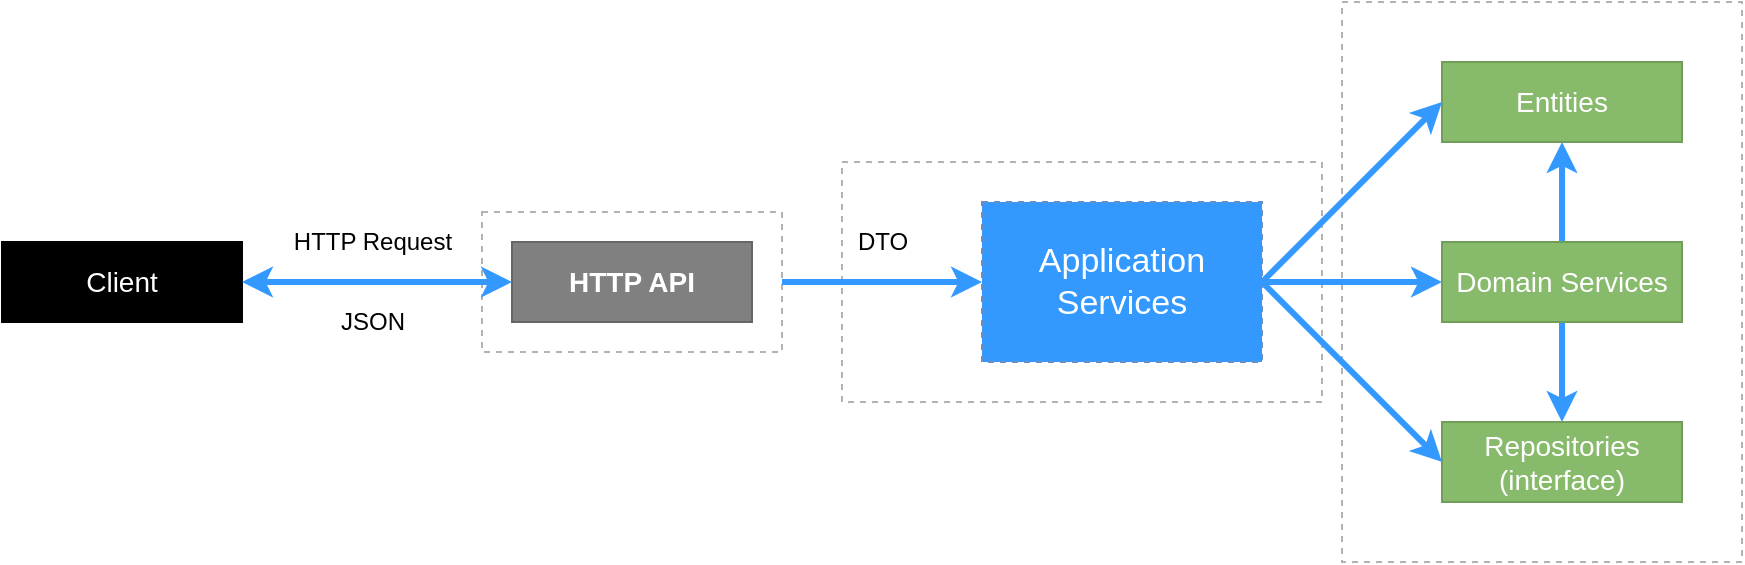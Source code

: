 <mxfile version="14.8.0" type="device"><diagram id="HjxUD3pHS30aLHF-n_BO" name="Page-1"><mxGraphModel dx="1185" dy="614" grid="1" gridSize="10" guides="1" tooltips="1" connect="1" arrows="1" fold="1" page="1" pageScale="1" pageWidth="827" pageHeight="1169" math="0" shadow="0"><root><mxCell id="0"/><mxCell id="1" parent="0"/><mxCell id="W3cR4Hiy0uSAinWmSLjm-1" value="Client" style="rounded=0;whiteSpace=wrap;html=1;fillColor=#000000;fontColor=#FFFFFF;fontSize=14;fontStyle=0" vertex="1" parent="1"><mxGeometry x="80" y="200" width="120" height="40" as="geometry"/></mxCell><mxCell id="W3cR4Hiy0uSAinWmSLjm-2" value="" style="rounded=0;whiteSpace=wrap;html=1;fontSize=14;dashed=1;strokeColor=#B3B3B3;" vertex="1" parent="1"><mxGeometry x="320" y="185" width="150" height="70" as="geometry"/></mxCell><mxCell id="W3cR4Hiy0uSAinWmSLjm-4" value="HTTP API" style="rounded=0;whiteSpace=wrap;html=1;fontSize=14;strokeColor=#666666;fontStyle=1;fontColor=#FFFFFF;fillColor=#808080;" vertex="1" parent="1"><mxGeometry x="335" y="200" width="120" height="40" as="geometry"/></mxCell><mxCell id="W3cR4Hiy0uSAinWmSLjm-5" value="" style="rounded=0;whiteSpace=wrap;html=1;fontSize=14;dashed=1;strokeColor=#B3B3B3;" vertex="1" parent="1"><mxGeometry x="500" y="160" width="240" height="120" as="geometry"/></mxCell><mxCell id="W3cR4Hiy0uSAinWmSLjm-6" value="Application &lt;br style=&quot;font-size: 17px;&quot;&gt;Services" style="rounded=0;whiteSpace=wrap;html=1;dashed=1;fontSize=17;strokeColor=#6c8ebf;fillColor=#3399FF;fontStyle=0;fontColor=#FFFFFF;" vertex="1" parent="1"><mxGeometry x="570" y="180" width="140" height="80" as="geometry"/></mxCell><mxCell id="W3cR4Hiy0uSAinWmSLjm-7" value="" style="rounded=0;whiteSpace=wrap;html=1;fontSize=14;dashed=1;strokeColor=#B3B3B3;" vertex="1" parent="1"><mxGeometry x="750" y="80" width="200" height="280" as="geometry"/></mxCell><mxCell id="W3cR4Hiy0uSAinWmSLjm-9" value="Entities" style="rounded=0;whiteSpace=wrap;html=1;fontSize=14;fontStyle=0;strokeColor=#739E5A;fillColor=#87BA6A;fontColor=#FFFFFF;" vertex="1" parent="1"><mxGeometry x="800" y="110" width="120" height="40" as="geometry"/></mxCell><mxCell id="W3cR4Hiy0uSAinWmSLjm-22" style="edgeStyle=none;rounded=0;orthogonalLoop=1;jettySize=auto;html=1;exitX=0.5;exitY=0;exitDx=0;exitDy=0;entryX=0.5;entryY=1;entryDx=0;entryDy=0;fontSize=12;fontColor=#000000;strokeColor=#3399FF;strokeWidth=3;" edge="1" parent="1" source="W3cR4Hiy0uSAinWmSLjm-10" target="W3cR4Hiy0uSAinWmSLjm-9"><mxGeometry relative="1" as="geometry"/></mxCell><mxCell id="W3cR4Hiy0uSAinWmSLjm-23" style="edgeStyle=none;rounded=0;orthogonalLoop=1;jettySize=auto;html=1;exitX=0.5;exitY=1;exitDx=0;exitDy=0;fontSize=12;fontColor=#000000;strokeColor=#3399FF;strokeWidth=3;" edge="1" parent="1" source="W3cR4Hiy0uSAinWmSLjm-10" target="W3cR4Hiy0uSAinWmSLjm-11"><mxGeometry relative="1" as="geometry"/></mxCell><mxCell id="W3cR4Hiy0uSAinWmSLjm-10" value="Domain Services" style="rounded=0;whiteSpace=wrap;html=1;fontSize=14;fontStyle=0;strokeColor=#739E5A;fillColor=#87BA6A;fontColor=#FFFFFF;" vertex="1" parent="1"><mxGeometry x="800" y="200" width="120" height="40" as="geometry"/></mxCell><mxCell id="W3cR4Hiy0uSAinWmSLjm-11" value="Repositories&lt;br&gt;(interface)" style="rounded=0;whiteSpace=wrap;html=1;fontSize=14;fontStyle=0;strokeColor=#739E5A;fillColor=#87BA6A;fontColor=#FFFFFF;" vertex="1" parent="1"><mxGeometry x="800" y="290" width="120" height="40" as="geometry"/></mxCell><mxCell id="W3cR4Hiy0uSAinWmSLjm-12" value="" style="endArrow=classic;startArrow=classic;html=1;fontSize=17;fontColor=#FFFFFF;exitX=1;exitY=0.5;exitDx=0;exitDy=0;entryX=0;entryY=0.5;entryDx=0;entryDy=0;strokeColor=#3399FF;strokeWidth=3;" edge="1" parent="1" source="W3cR4Hiy0uSAinWmSLjm-1" target="W3cR4Hiy0uSAinWmSLjm-4"><mxGeometry width="50" height="50" relative="1" as="geometry"><mxPoint x="570" y="380" as="sourcePoint"/><mxPoint x="620" y="330" as="targetPoint"/></mxGeometry></mxCell><mxCell id="W3cR4Hiy0uSAinWmSLjm-13" value="HTTP Request" style="text;html=1;align=center;verticalAlign=middle;resizable=0;points=[];autosize=1;strokeColor=none;fontSize=12;" vertex="1" parent="1"><mxGeometry x="220" y="190" width="90" height="20" as="geometry"/></mxCell><mxCell id="W3cR4Hiy0uSAinWmSLjm-14" value="JSON" style="text;html=1;align=center;verticalAlign=middle;resizable=0;points=[];autosize=1;strokeColor=none;fontSize=12;" vertex="1" parent="1"><mxGeometry x="240" y="230" width="50" height="20" as="geometry"/></mxCell><mxCell id="W3cR4Hiy0uSAinWmSLjm-15" value="" style="endArrow=classic;html=1;fontSize=12;fontColor=#000000;strokeColor=#3399FF;exitX=1;exitY=0.5;exitDx=0;exitDy=0;entryX=0;entryY=0.5;entryDx=0;entryDy=0;strokeWidth=3;" edge="1" parent="1" source="W3cR4Hiy0uSAinWmSLjm-2" target="W3cR4Hiy0uSAinWmSLjm-6"><mxGeometry width="50" height="50" relative="1" as="geometry"><mxPoint x="510" y="370" as="sourcePoint"/><mxPoint x="560" y="320" as="targetPoint"/></mxGeometry></mxCell><mxCell id="W3cR4Hiy0uSAinWmSLjm-16" value="DTO" style="text;html=1;align=center;verticalAlign=middle;resizable=0;points=[];autosize=1;strokeColor=none;fontSize=12;" vertex="1" parent="1"><mxGeometry x="500" y="190" width="40" height="20" as="geometry"/></mxCell><mxCell id="W3cR4Hiy0uSAinWmSLjm-19" value="" style="endArrow=classic;html=1;fontSize=12;fontColor=#000000;strokeColor=#3399FF;exitX=1;exitY=0.5;exitDx=0;exitDy=0;entryX=0;entryY=0.5;entryDx=0;entryDy=0;strokeWidth=3;" edge="1" parent="1" source="W3cR4Hiy0uSAinWmSLjm-6" target="W3cR4Hiy0uSAinWmSLjm-9"><mxGeometry width="50" height="50" relative="1" as="geometry"><mxPoint x="440" y="229" as="sourcePoint"/><mxPoint x="560" y="229" as="targetPoint"/></mxGeometry></mxCell><mxCell id="W3cR4Hiy0uSAinWmSLjm-20" value="" style="endArrow=classic;html=1;fontSize=12;fontColor=#000000;strokeColor=#3399FF;exitX=1;exitY=0.5;exitDx=0;exitDy=0;entryX=0;entryY=0.5;entryDx=0;entryDy=0;strokeWidth=3;" edge="1" parent="1" source="W3cR4Hiy0uSAinWmSLjm-6" target="W3cR4Hiy0uSAinWmSLjm-10"><mxGeometry width="50" height="50" relative="1" as="geometry"><mxPoint x="700" y="229" as="sourcePoint"/><mxPoint x="890" y="170" as="targetPoint"/></mxGeometry></mxCell><mxCell id="W3cR4Hiy0uSAinWmSLjm-21" value="" style="endArrow=classic;html=1;fontSize=12;fontColor=#000000;strokeColor=#3399FF;exitX=1;exitY=0.5;exitDx=0;exitDy=0;entryX=0;entryY=0.5;entryDx=0;entryDy=0;strokeWidth=3;" edge="1" parent="1" source="W3cR4Hiy0uSAinWmSLjm-6" target="W3cR4Hiy0uSAinWmSLjm-11"><mxGeometry width="50" height="50" relative="1" as="geometry"><mxPoint x="700" y="229" as="sourcePoint"/><mxPoint x="890" y="230" as="targetPoint"/></mxGeometry></mxCell></root></mxGraphModel></diagram></mxfile>